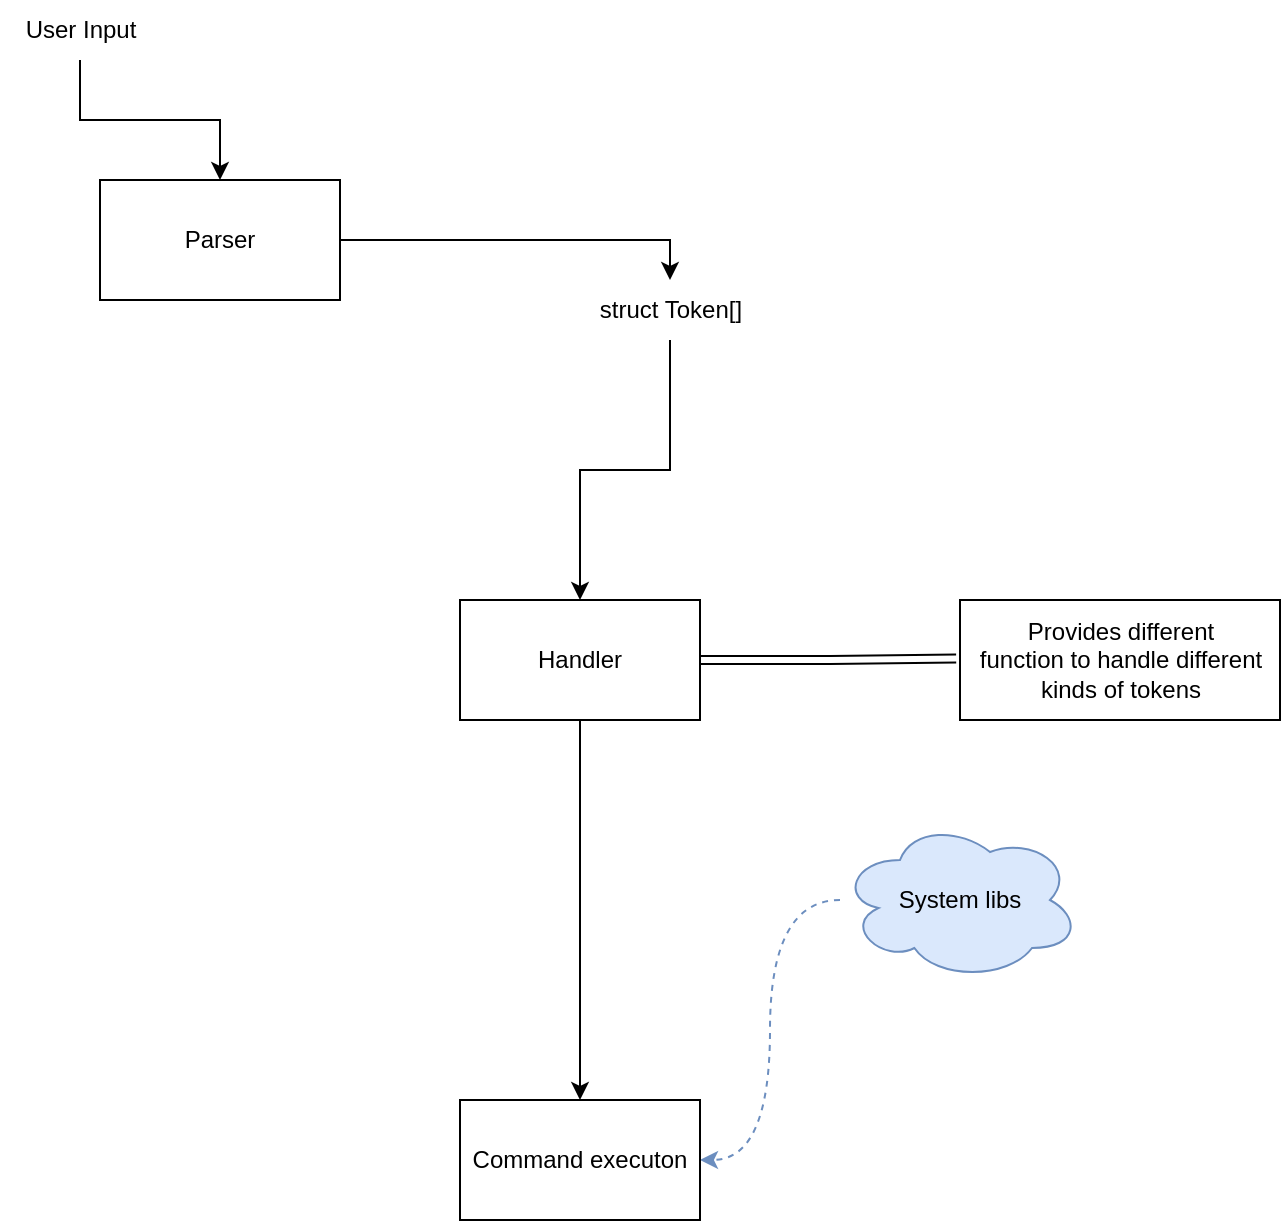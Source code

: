 <mxfile version="23.1.5" type="github">
  <diagram name="Página-1" id="NTJ2gEjOeoTJZ4qWb4i-">
    <mxGraphModel dx="2037" dy="1073" grid="1" gridSize="10" guides="1" tooltips="1" connect="1" arrows="1" fold="1" page="1" pageScale="1" pageWidth="827" pageHeight="1169" math="0" shadow="0">
      <root>
        <mxCell id="0" />
        <mxCell id="1" parent="0" />
        <mxCell id="etOLxFviKbVv6H-p5LDl-3" style="edgeStyle=orthogonalEdgeStyle;rounded=0;orthogonalLoop=1;jettySize=auto;html=1;entryX=0.5;entryY=0;entryDx=0;entryDy=0;" edge="1" parent="1" source="etOLxFviKbVv6H-p5LDl-1" target="etOLxFviKbVv6H-p5LDl-4">
          <mxGeometry relative="1" as="geometry">
            <mxPoint x="280" y="250" as="targetPoint" />
          </mxGeometry>
        </mxCell>
        <mxCell id="etOLxFviKbVv6H-p5LDl-1" value="User Input" style="text;html=1;align=center;verticalAlign=middle;resizable=0;points=[];autosize=1;strokeColor=none;fillColor=none;" vertex="1" parent="1">
          <mxGeometry x="90" y="110" width="80" height="30" as="geometry" />
        </mxCell>
        <mxCell id="etOLxFviKbVv6H-p5LDl-14" style="edgeStyle=orthogonalEdgeStyle;rounded=0;orthogonalLoop=1;jettySize=auto;html=1;" edge="1" parent="1" source="etOLxFviKbVv6H-p5LDl-4" target="etOLxFviKbVv6H-p5LDl-9">
          <mxGeometry relative="1" as="geometry">
            <Array as="points">
              <mxPoint x="425" y="230" />
            </Array>
          </mxGeometry>
        </mxCell>
        <mxCell id="etOLxFviKbVv6H-p5LDl-4" value="Parser" style="whiteSpace=wrap;html=1;" vertex="1" parent="1">
          <mxGeometry x="140" y="200" width="120" height="60" as="geometry" />
        </mxCell>
        <mxCell id="etOLxFviKbVv6H-p5LDl-27" style="edgeStyle=orthogonalEdgeStyle;rounded=0;orthogonalLoop=1;jettySize=auto;html=1;entryX=1;entryY=0.5;entryDx=0;entryDy=0;curved=1;fillColor=#dae8fc;strokeColor=#6c8ebf;dashed=1;" edge="1" parent="1" source="etOLxFviKbVv6H-p5LDl-6" target="etOLxFviKbVv6H-p5LDl-22">
          <mxGeometry relative="1" as="geometry" />
        </mxCell>
        <mxCell id="etOLxFviKbVv6H-p5LDl-6" value="System libs" style="ellipse;shape=cloud;whiteSpace=wrap;html=1;fillColor=#dae8fc;strokeColor=#6c8ebf;" vertex="1" parent="1">
          <mxGeometry x="510" y="520" width="120" height="80" as="geometry" />
        </mxCell>
        <mxCell id="etOLxFviKbVv6H-p5LDl-10" style="edgeStyle=orthogonalEdgeStyle;rounded=0;orthogonalLoop=1;jettySize=auto;html=1;entryX=0.5;entryY=0;entryDx=0;entryDy=0;" edge="1" parent="1" source="etOLxFviKbVv6H-p5LDl-9" target="etOLxFviKbVv6H-p5LDl-15">
          <mxGeometry relative="1" as="geometry">
            <mxPoint x="360" y="360" as="targetPoint" />
          </mxGeometry>
        </mxCell>
        <mxCell id="etOLxFviKbVv6H-p5LDl-9" value="struct Token[]" style="text;html=1;align=center;verticalAlign=middle;resizable=0;points=[];autosize=1;strokeColor=none;fillColor=none;" vertex="1" parent="1">
          <mxGeometry x="380" y="250" width="90" height="30" as="geometry" />
        </mxCell>
        <mxCell id="etOLxFviKbVv6H-p5LDl-25" style="edgeStyle=orthogonalEdgeStyle;rounded=0;orthogonalLoop=1;jettySize=auto;html=1;exitX=0.5;exitY=1;exitDx=0;exitDy=0;entryX=0.5;entryY=0;entryDx=0;entryDy=0;" edge="1" parent="1" source="etOLxFviKbVv6H-p5LDl-15" target="etOLxFviKbVv6H-p5LDl-22">
          <mxGeometry relative="1" as="geometry" />
        </mxCell>
        <mxCell id="etOLxFviKbVv6H-p5LDl-15" value="Handler" style="rounded=0;whiteSpace=wrap;html=1;" vertex="1" parent="1">
          <mxGeometry x="320" y="410" width="120" height="60" as="geometry" />
        </mxCell>
        <mxCell id="etOLxFviKbVv6H-p5LDl-16" value="Provides different&lt;br&gt;function to handle different&lt;br&gt;kinds of tokens" style="text;html=1;align=center;verticalAlign=middle;resizable=0;points=[];autosize=1;strokeColor=default;fillColor=none;" vertex="1" parent="1">
          <mxGeometry x="570" y="410" width="160" height="60" as="geometry" />
        </mxCell>
        <mxCell id="etOLxFviKbVv6H-p5LDl-19" style="edgeStyle=orthogonalEdgeStyle;rounded=0;orthogonalLoop=1;jettySize=auto;html=1;entryX=-0.012;entryY=0.487;entryDx=0;entryDy=0;entryPerimeter=0;shape=link;" edge="1" parent="1" source="etOLxFviKbVv6H-p5LDl-15" target="etOLxFviKbVv6H-p5LDl-16">
          <mxGeometry relative="1" as="geometry" />
        </mxCell>
        <mxCell id="etOLxFviKbVv6H-p5LDl-22" value="Command executon" style="rounded=0;whiteSpace=wrap;html=1;" vertex="1" parent="1">
          <mxGeometry x="320" y="660" width="120" height="60" as="geometry" />
        </mxCell>
      </root>
    </mxGraphModel>
  </diagram>
</mxfile>

